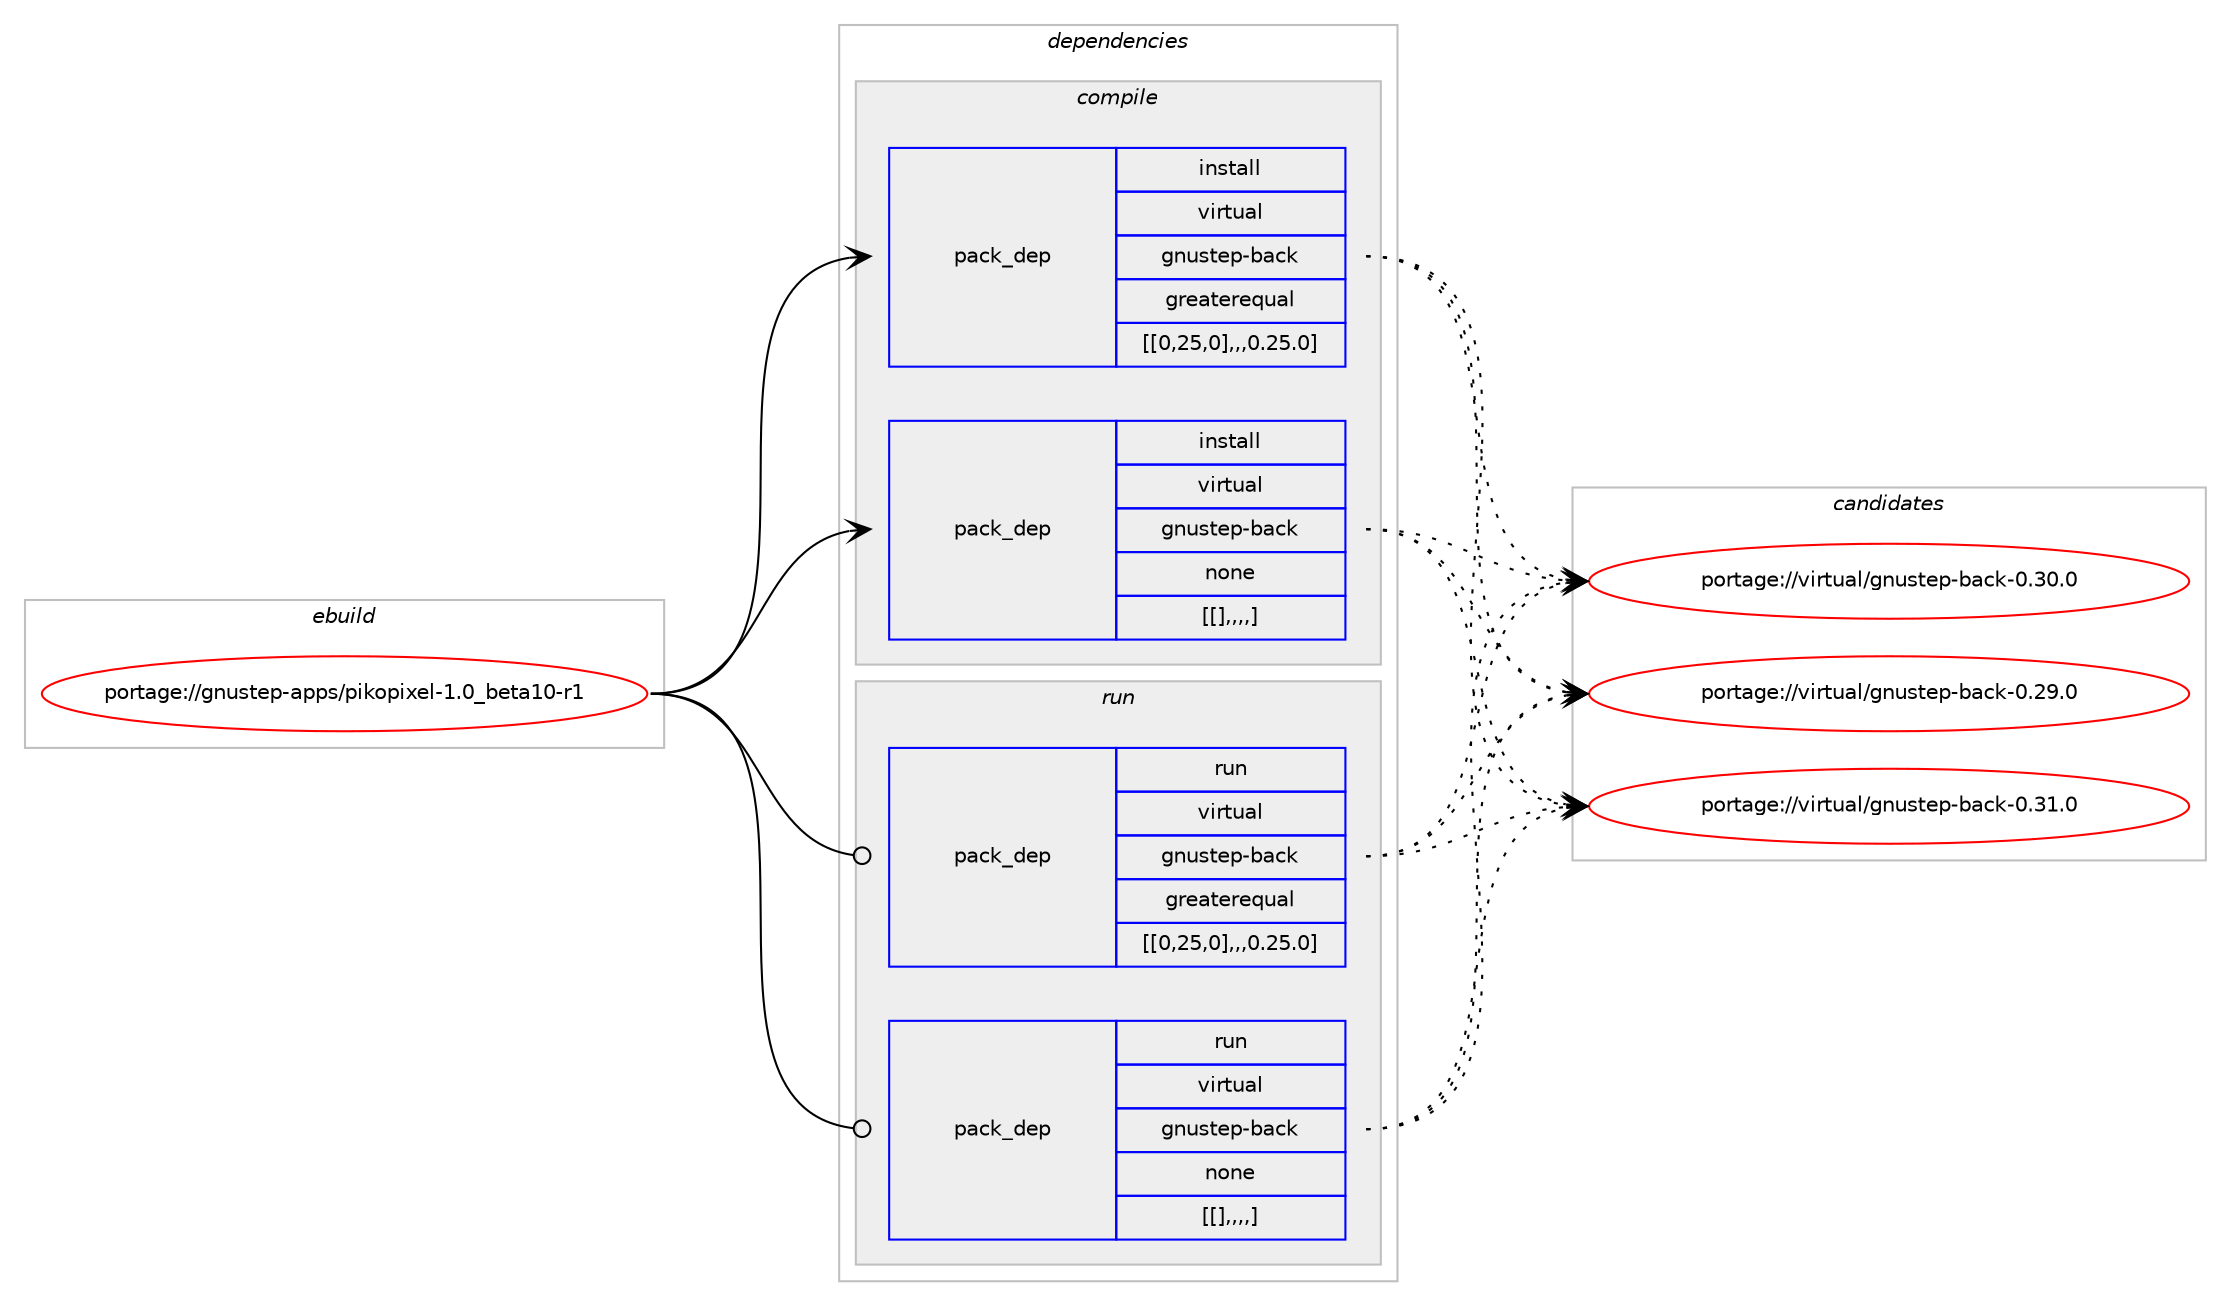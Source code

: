 digraph prolog {

# *************
# Graph options
# *************

newrank=true;
concentrate=true;
compound=true;
graph [rankdir=LR,fontname=Helvetica,fontsize=10,ranksep=1.5];#, ranksep=2.5, nodesep=0.2];
edge  [arrowhead=vee];
node  [fontname=Helvetica,fontsize=10];

# **********
# The ebuild
# **********

subgraph cluster_leftcol {
color=gray;
label=<<i>ebuild</i>>;
id [label="portage://gnustep-apps/pikopixel-1.0_beta10-r1", color=red, width=4, href="../gnustep-apps/pikopixel-1.0_beta10-r1.svg"];
}

# ****************
# The dependencies
# ****************

subgraph cluster_midcol {
color=gray;
label=<<i>dependencies</i>>;
subgraph cluster_compile {
fillcolor="#eeeeee";
style=filled;
label=<<i>compile</i>>;
subgraph pack176064 {
dependency245433 [label=<<TABLE BORDER="0" CELLBORDER="1" CELLSPACING="0" CELLPADDING="4" WIDTH="220"><TR><TD ROWSPAN="6" CELLPADDING="30">pack_dep</TD></TR><TR><TD WIDTH="110">install</TD></TR><TR><TD>virtual</TD></TR><TR><TD>gnustep-back</TD></TR><TR><TD>greaterequal</TD></TR><TR><TD>[[0,25,0],,,0.25.0]</TD></TR></TABLE>>, shape=none, color=blue];
}
id:e -> dependency245433:w [weight=20,style="solid",arrowhead="vee"];
subgraph pack176065 {
dependency245434 [label=<<TABLE BORDER="0" CELLBORDER="1" CELLSPACING="0" CELLPADDING="4" WIDTH="220"><TR><TD ROWSPAN="6" CELLPADDING="30">pack_dep</TD></TR><TR><TD WIDTH="110">install</TD></TR><TR><TD>virtual</TD></TR><TR><TD>gnustep-back</TD></TR><TR><TD>none</TD></TR><TR><TD>[[],,,,]</TD></TR></TABLE>>, shape=none, color=blue];
}
id:e -> dependency245434:w [weight=20,style="solid",arrowhead="vee"];
}
subgraph cluster_compileandrun {
fillcolor="#eeeeee";
style=filled;
label=<<i>compile and run</i>>;
}
subgraph cluster_run {
fillcolor="#eeeeee";
style=filled;
label=<<i>run</i>>;
subgraph pack176066 {
dependency245435 [label=<<TABLE BORDER="0" CELLBORDER="1" CELLSPACING="0" CELLPADDING="4" WIDTH="220"><TR><TD ROWSPAN="6" CELLPADDING="30">pack_dep</TD></TR><TR><TD WIDTH="110">run</TD></TR><TR><TD>virtual</TD></TR><TR><TD>gnustep-back</TD></TR><TR><TD>greaterequal</TD></TR><TR><TD>[[0,25,0],,,0.25.0]</TD></TR></TABLE>>, shape=none, color=blue];
}
id:e -> dependency245435:w [weight=20,style="solid",arrowhead="odot"];
subgraph pack176067 {
dependency245436 [label=<<TABLE BORDER="0" CELLBORDER="1" CELLSPACING="0" CELLPADDING="4" WIDTH="220"><TR><TD ROWSPAN="6" CELLPADDING="30">pack_dep</TD></TR><TR><TD WIDTH="110">run</TD></TR><TR><TD>virtual</TD></TR><TR><TD>gnustep-back</TD></TR><TR><TD>none</TD></TR><TR><TD>[[],,,,]</TD></TR></TABLE>>, shape=none, color=blue];
}
id:e -> dependency245436:w [weight=20,style="solid",arrowhead="odot"];
}
}

# **************
# The candidates
# **************

subgraph cluster_choices {
rank=same;
color=gray;
label=<<i>candidates</i>>;

subgraph choice176064 {
color=black;
nodesep=1;
choice11810511411611797108471031101171151161011124598979910745484651494648 [label="portage://virtual/gnustep-back-0.31.0", color=red, width=4,href="../virtual/gnustep-back-0.31.0.svg"];
choice11810511411611797108471031101171151161011124598979910745484651484648 [label="portage://virtual/gnustep-back-0.30.0", color=red, width=4,href="../virtual/gnustep-back-0.30.0.svg"];
choice11810511411611797108471031101171151161011124598979910745484650574648 [label="portage://virtual/gnustep-back-0.29.0", color=red, width=4,href="../virtual/gnustep-back-0.29.0.svg"];
dependency245433:e -> choice11810511411611797108471031101171151161011124598979910745484651494648:w [style=dotted,weight="100"];
dependency245433:e -> choice11810511411611797108471031101171151161011124598979910745484651484648:w [style=dotted,weight="100"];
dependency245433:e -> choice11810511411611797108471031101171151161011124598979910745484650574648:w [style=dotted,weight="100"];
}
subgraph choice176065 {
color=black;
nodesep=1;
choice11810511411611797108471031101171151161011124598979910745484651494648 [label="portage://virtual/gnustep-back-0.31.0", color=red, width=4,href="../virtual/gnustep-back-0.31.0.svg"];
choice11810511411611797108471031101171151161011124598979910745484651484648 [label="portage://virtual/gnustep-back-0.30.0", color=red, width=4,href="../virtual/gnustep-back-0.30.0.svg"];
choice11810511411611797108471031101171151161011124598979910745484650574648 [label="portage://virtual/gnustep-back-0.29.0", color=red, width=4,href="../virtual/gnustep-back-0.29.0.svg"];
dependency245434:e -> choice11810511411611797108471031101171151161011124598979910745484651494648:w [style=dotted,weight="100"];
dependency245434:e -> choice11810511411611797108471031101171151161011124598979910745484651484648:w [style=dotted,weight="100"];
dependency245434:e -> choice11810511411611797108471031101171151161011124598979910745484650574648:w [style=dotted,weight="100"];
}
subgraph choice176066 {
color=black;
nodesep=1;
choice11810511411611797108471031101171151161011124598979910745484651494648 [label="portage://virtual/gnustep-back-0.31.0", color=red, width=4,href="../virtual/gnustep-back-0.31.0.svg"];
choice11810511411611797108471031101171151161011124598979910745484651484648 [label="portage://virtual/gnustep-back-0.30.0", color=red, width=4,href="../virtual/gnustep-back-0.30.0.svg"];
choice11810511411611797108471031101171151161011124598979910745484650574648 [label="portage://virtual/gnustep-back-0.29.0", color=red, width=4,href="../virtual/gnustep-back-0.29.0.svg"];
dependency245435:e -> choice11810511411611797108471031101171151161011124598979910745484651494648:w [style=dotted,weight="100"];
dependency245435:e -> choice11810511411611797108471031101171151161011124598979910745484651484648:w [style=dotted,weight="100"];
dependency245435:e -> choice11810511411611797108471031101171151161011124598979910745484650574648:w [style=dotted,weight="100"];
}
subgraph choice176067 {
color=black;
nodesep=1;
choice11810511411611797108471031101171151161011124598979910745484651494648 [label="portage://virtual/gnustep-back-0.31.0", color=red, width=4,href="../virtual/gnustep-back-0.31.0.svg"];
choice11810511411611797108471031101171151161011124598979910745484651484648 [label="portage://virtual/gnustep-back-0.30.0", color=red, width=4,href="../virtual/gnustep-back-0.30.0.svg"];
choice11810511411611797108471031101171151161011124598979910745484650574648 [label="portage://virtual/gnustep-back-0.29.0", color=red, width=4,href="../virtual/gnustep-back-0.29.0.svg"];
dependency245436:e -> choice11810511411611797108471031101171151161011124598979910745484651494648:w [style=dotted,weight="100"];
dependency245436:e -> choice11810511411611797108471031101171151161011124598979910745484651484648:w [style=dotted,weight="100"];
dependency245436:e -> choice11810511411611797108471031101171151161011124598979910745484650574648:w [style=dotted,weight="100"];
}
}

}
